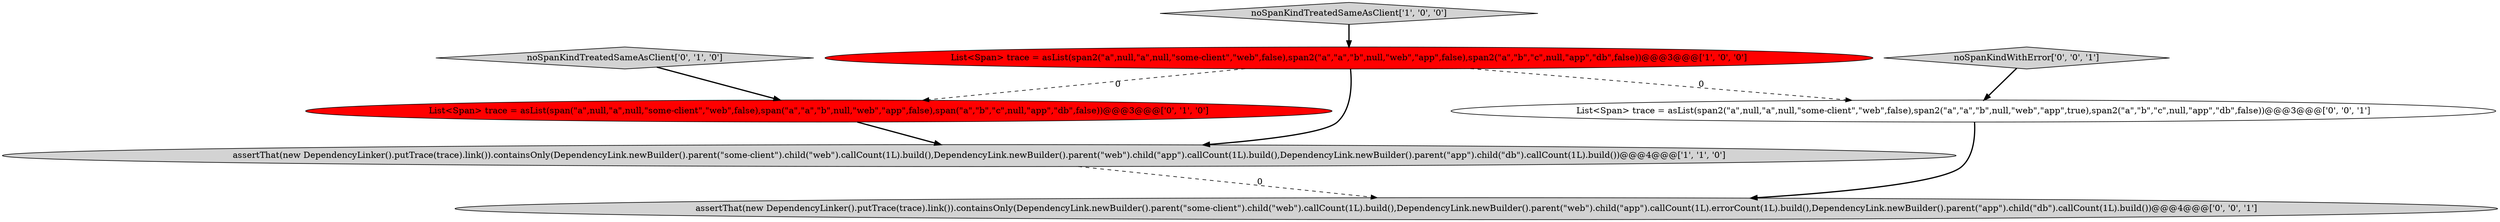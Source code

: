 digraph {
0 [style = filled, label = "assertThat(new DependencyLinker().putTrace(trace).link()).containsOnly(DependencyLink.newBuilder().parent(\"some-client\").child(\"web\").callCount(1L).build(),DependencyLink.newBuilder().parent(\"web\").child(\"app\").callCount(1L).build(),DependencyLink.newBuilder().parent(\"app\").child(\"db\").callCount(1L).build())@@@4@@@['1', '1', '0']", fillcolor = lightgray, shape = ellipse image = "AAA0AAABBB1BBB"];
5 [style = filled, label = "assertThat(new DependencyLinker().putTrace(trace).link()).containsOnly(DependencyLink.newBuilder().parent(\"some-client\").child(\"web\").callCount(1L).build(),DependencyLink.newBuilder().parent(\"web\").child(\"app\").callCount(1L).errorCount(1L).build(),DependencyLink.newBuilder().parent(\"app\").child(\"db\").callCount(1L).build())@@@4@@@['0', '0', '1']", fillcolor = lightgray, shape = ellipse image = "AAA0AAABBB3BBB"];
7 [style = filled, label = "noSpanKindWithError['0', '0', '1']", fillcolor = lightgray, shape = diamond image = "AAA0AAABBB3BBB"];
1 [style = filled, label = "noSpanKindTreatedSameAsClient['1', '0', '0']", fillcolor = lightgray, shape = diamond image = "AAA0AAABBB1BBB"];
3 [style = filled, label = "noSpanKindTreatedSameAsClient['0', '1', '0']", fillcolor = lightgray, shape = diamond image = "AAA0AAABBB2BBB"];
6 [style = filled, label = "List<Span> trace = asList(span2(\"a\",null,\"a\",null,\"some-client\",\"web\",false),span2(\"a\",\"a\",\"b\",null,\"web\",\"app\",true),span2(\"a\",\"b\",\"c\",null,\"app\",\"db\",false))@@@3@@@['0', '0', '1']", fillcolor = white, shape = ellipse image = "AAA0AAABBB3BBB"];
2 [style = filled, label = "List<Span> trace = asList(span2(\"a\",null,\"a\",null,\"some-client\",\"web\",false),span2(\"a\",\"a\",\"b\",null,\"web\",\"app\",false),span2(\"a\",\"b\",\"c\",null,\"app\",\"db\",false))@@@3@@@['1', '0', '0']", fillcolor = red, shape = ellipse image = "AAA1AAABBB1BBB"];
4 [style = filled, label = "List<Span> trace = asList(span(\"a\",null,\"a\",null,\"some-client\",\"web\",false),span(\"a\",\"a\",\"b\",null,\"web\",\"app\",false),span(\"a\",\"b\",\"c\",null,\"app\",\"db\",false))@@@3@@@['0', '1', '0']", fillcolor = red, shape = ellipse image = "AAA1AAABBB2BBB"];
6->5 [style = bold, label=""];
1->2 [style = bold, label=""];
2->0 [style = bold, label=""];
0->5 [style = dashed, label="0"];
3->4 [style = bold, label=""];
7->6 [style = bold, label=""];
4->0 [style = bold, label=""];
2->4 [style = dashed, label="0"];
2->6 [style = dashed, label="0"];
}
